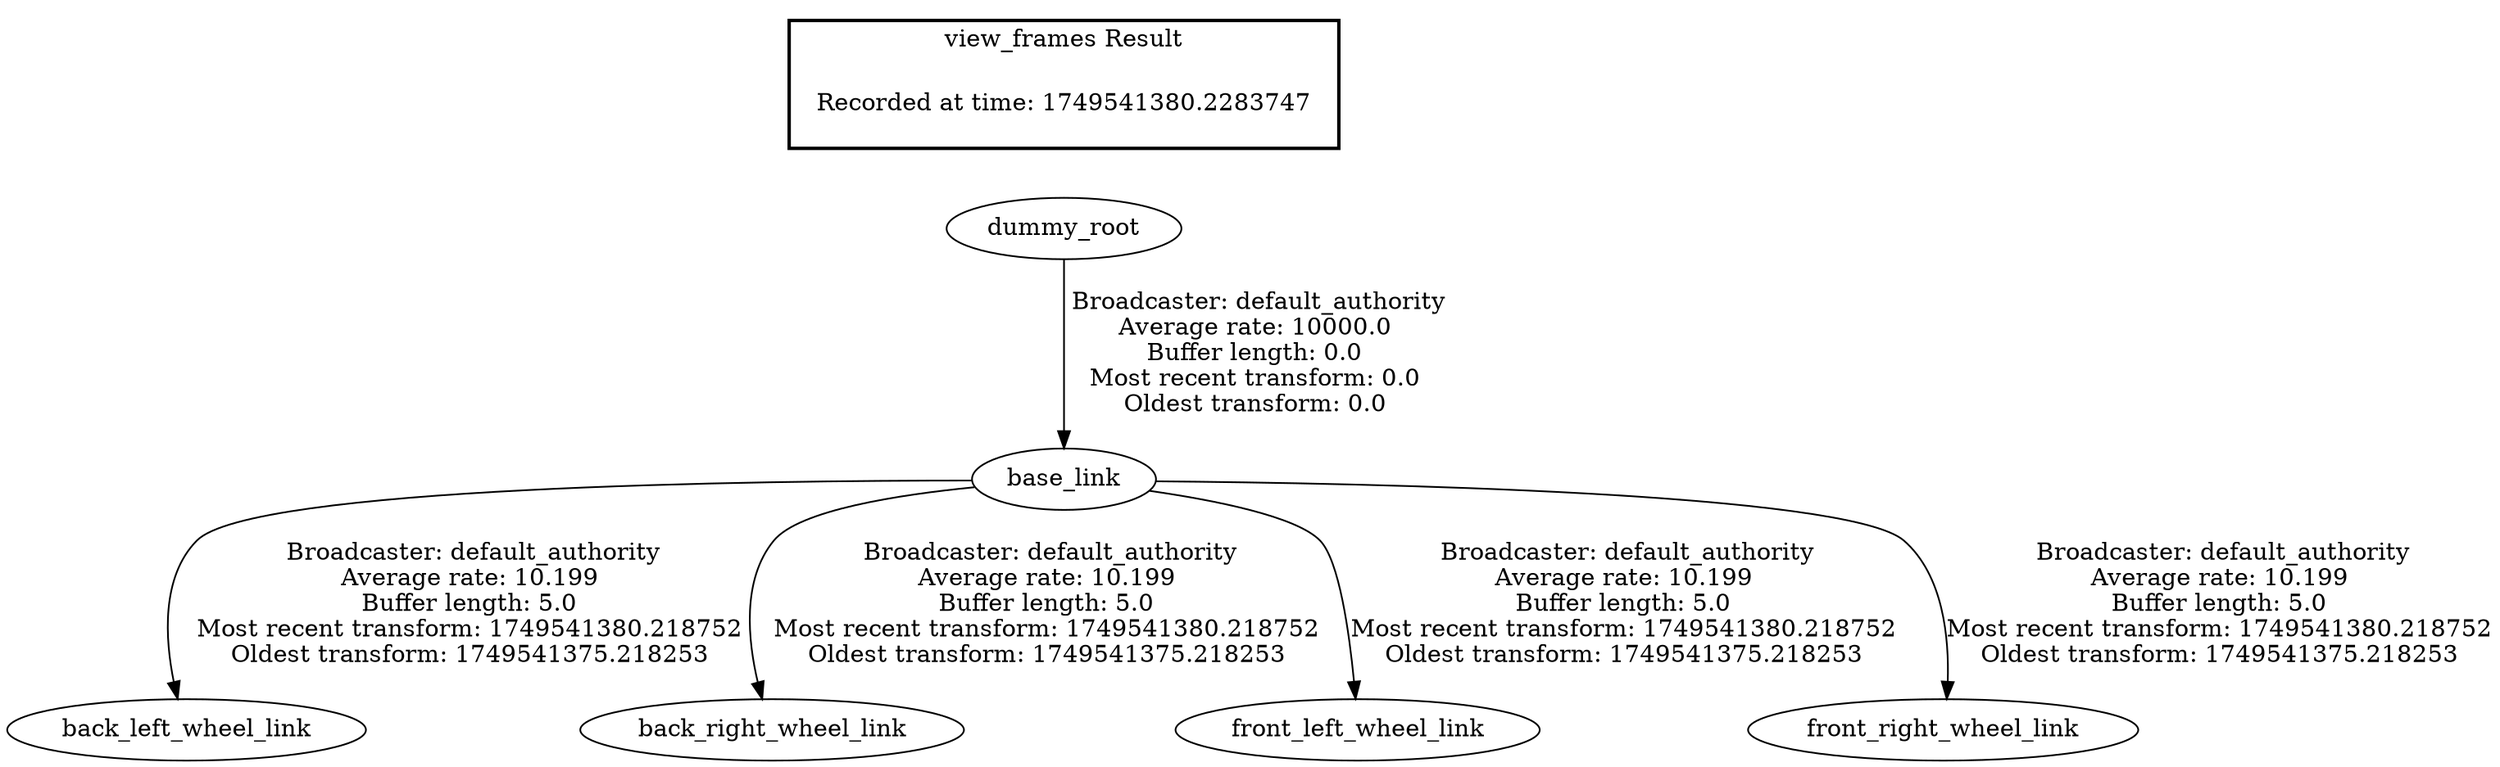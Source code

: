 digraph G {
"dummy_root" -> "base_link"[label=" Broadcaster: default_authority\nAverage rate: 10000.0\nBuffer length: 0.0\nMost recent transform: 0.0\nOldest transform: 0.0\n"];
"base_link" -> "back_left_wheel_link"[label=" Broadcaster: default_authority\nAverage rate: 10.199\nBuffer length: 5.0\nMost recent transform: 1749541380.218752\nOldest transform: 1749541375.218253\n"];
"base_link" -> "back_right_wheel_link"[label=" Broadcaster: default_authority\nAverage rate: 10.199\nBuffer length: 5.0\nMost recent transform: 1749541380.218752\nOldest transform: 1749541375.218253\n"];
"base_link" -> "front_left_wheel_link"[label=" Broadcaster: default_authority\nAverage rate: 10.199\nBuffer length: 5.0\nMost recent transform: 1749541380.218752\nOldest transform: 1749541375.218253\n"];
"base_link" -> "front_right_wheel_link"[label=" Broadcaster: default_authority\nAverage rate: 10.199\nBuffer length: 5.0\nMost recent transform: 1749541380.218752\nOldest transform: 1749541375.218253\n"];
edge [style=invis];
 subgraph cluster_legend { style=bold; color=black; label ="view_frames Result";
"Recorded at time: 1749541380.2283747"[ shape=plaintext ] ;
}->"dummy_root";
}